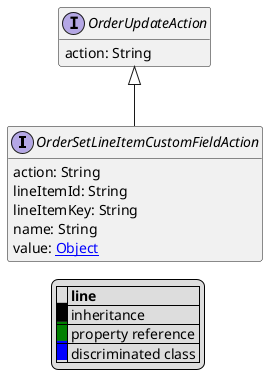 @startuml

hide empty fields
hide empty methods
legend
|= |= line |
|<back:black>   </back>| inheritance |
|<back:green>   </back>| property reference |
|<back:blue>   </back>| discriminated class |
endlegend
interface OrderSetLineItemCustomFieldAction [[OrderSetLineItemCustomFieldAction.svg]] extends OrderUpdateAction {
    action: String
    lineItemId: String
    lineItemKey: String
    name: String
    value: [[Object.svg Object]]
}
interface OrderUpdateAction [[OrderUpdateAction.svg]]  {
    action: String
}





@enduml
